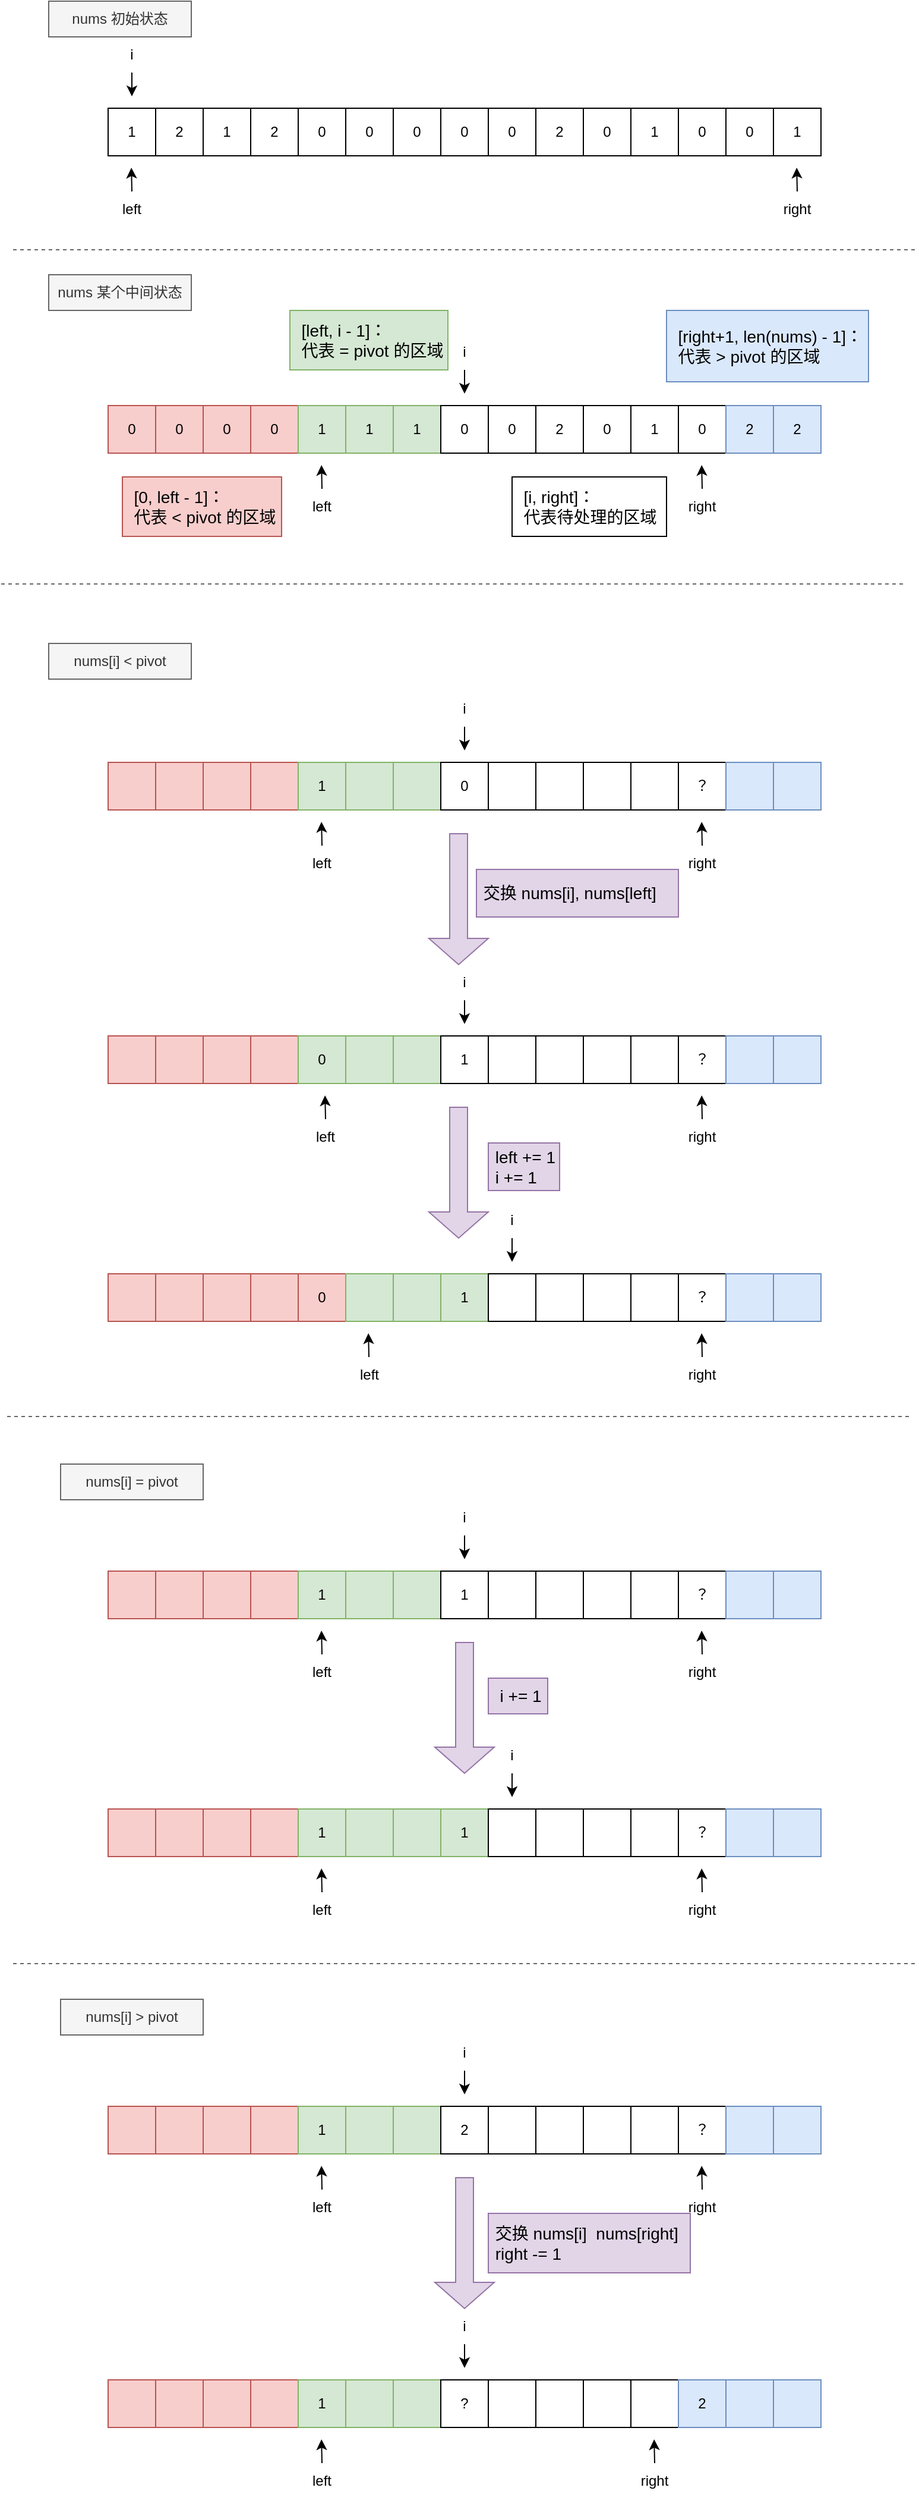 <mxfile>
    <diagram name="Page-1" id="a2JitWmzYImza2I-EWLr">
        <mxGraphModel dx="785" dy="585" grid="0" gridSize="10" guides="1" tooltips="1" connect="1" arrows="1" fold="1" page="1" pageScale="1" pageWidth="850" pageHeight="1100" math="0" shadow="0">
            <root>
                <mxCell id="0"/>
                <mxCell id="1" parent="0"/>
                <mxCell id="CILOEshbaZjlzgpwzWyq-2" value="1" style="whiteSpace=wrap;html=1;aspect=fixed;" parent="1" vertex="1">
                    <mxGeometry x="120" y="120" width="40" height="40" as="geometry"/>
                </mxCell>
                <mxCell id="CILOEshbaZjlzgpwzWyq-3" value="2" style="whiteSpace=wrap;html=1;aspect=fixed;" parent="1" vertex="1">
                    <mxGeometry x="160" y="120" width="40" height="40" as="geometry"/>
                </mxCell>
                <mxCell id="CILOEshbaZjlzgpwzWyq-4" value="1" style="whiteSpace=wrap;html=1;aspect=fixed;" parent="1" vertex="1">
                    <mxGeometry x="200" y="120" width="40" height="40" as="geometry"/>
                </mxCell>
                <mxCell id="CILOEshbaZjlzgpwzWyq-5" value="2" style="whiteSpace=wrap;html=1;aspect=fixed;" parent="1" vertex="1">
                    <mxGeometry x="240" y="120" width="40" height="40" as="geometry"/>
                </mxCell>
                <mxCell id="CILOEshbaZjlzgpwzWyq-6" value="0" style="whiteSpace=wrap;html=1;aspect=fixed;" parent="1" vertex="1">
                    <mxGeometry x="280" y="120" width="40" height="40" as="geometry"/>
                </mxCell>
                <mxCell id="CILOEshbaZjlzgpwzWyq-7" value="0" style="whiteSpace=wrap;html=1;aspect=fixed;" parent="1" vertex="1">
                    <mxGeometry x="320" y="120" width="40" height="40" as="geometry"/>
                </mxCell>
                <mxCell id="CILOEshbaZjlzgpwzWyq-8" value="0" style="whiteSpace=wrap;html=1;aspect=fixed;" parent="1" vertex="1">
                    <mxGeometry x="360" y="120" width="40" height="40" as="geometry"/>
                </mxCell>
                <mxCell id="CILOEshbaZjlzgpwzWyq-9" value="0" style="whiteSpace=wrap;html=1;aspect=fixed;" parent="1" vertex="1">
                    <mxGeometry x="400" y="120" width="40" height="40" as="geometry"/>
                </mxCell>
                <mxCell id="CILOEshbaZjlzgpwzWyq-10" value="0" style="whiteSpace=wrap;html=1;aspect=fixed;" parent="1" vertex="1">
                    <mxGeometry x="440" y="120" width="40" height="40" as="geometry"/>
                </mxCell>
                <mxCell id="CILOEshbaZjlzgpwzWyq-11" value="2" style="whiteSpace=wrap;html=1;aspect=fixed;" parent="1" vertex="1">
                    <mxGeometry x="480" y="120" width="40" height="40" as="geometry"/>
                </mxCell>
                <mxCell id="CILOEshbaZjlzgpwzWyq-12" value="0" style="whiteSpace=wrap;html=1;aspect=fixed;" parent="1" vertex="1">
                    <mxGeometry x="520" y="120" width="40" height="40" as="geometry"/>
                </mxCell>
                <mxCell id="CILOEshbaZjlzgpwzWyq-13" value="1" style="whiteSpace=wrap;html=1;aspect=fixed;" parent="1" vertex="1">
                    <mxGeometry x="560" y="120" width="40" height="40" as="geometry"/>
                </mxCell>
                <mxCell id="CILOEshbaZjlzgpwzWyq-14" value="0" style="whiteSpace=wrap;html=1;aspect=fixed;" parent="1" vertex="1">
                    <mxGeometry x="600" y="120" width="40" height="40" as="geometry"/>
                </mxCell>
                <mxCell id="CILOEshbaZjlzgpwzWyq-15" value="0" style="whiteSpace=wrap;html=1;aspect=fixed;" parent="1" vertex="1">
                    <mxGeometry x="640" y="120" width="40" height="40" as="geometry"/>
                </mxCell>
                <mxCell id="CILOEshbaZjlzgpwzWyq-16" value="1" style="whiteSpace=wrap;html=1;aspect=fixed;" parent="1" vertex="1">
                    <mxGeometry x="680" y="120" width="40" height="40" as="geometry"/>
                </mxCell>
                <mxCell id="CILOEshbaZjlzgpwzWyq-18" value="nums 初始状态" style="text;html=1;align=center;verticalAlign=middle;whiteSpace=wrap;rounded=0;fillColor=#f5f5f5;fontColor=#333333;strokeColor=#666666;" parent="1" vertex="1">
                    <mxGeometry x="70" y="30" width="120" height="30" as="geometry"/>
                </mxCell>
                <mxCell id="CILOEshbaZjlzgpwzWyq-20" style="edgeStyle=orthogonalEdgeStyle;rounded=0;orthogonalLoop=1;jettySize=auto;html=1;exitX=0.5;exitY=1;exitDx=0;exitDy=0;entryX=0.5;entryY=0;entryDx=0;entryDy=0;" parent="1" source="CILOEshbaZjlzgpwzWyq-19" edge="1">
                    <mxGeometry relative="1" as="geometry">
                        <mxPoint x="140" y="110" as="targetPoint"/>
                    </mxGeometry>
                </mxCell>
                <mxCell id="CILOEshbaZjlzgpwzWyq-19" value="i" style="text;html=1;align=center;verticalAlign=middle;whiteSpace=wrap;rounded=0;" parent="1" vertex="1">
                    <mxGeometry x="110" y="60" width="60" height="30" as="geometry"/>
                </mxCell>
                <mxCell id="CILOEshbaZjlzgpwzWyq-22" style="edgeStyle=orthogonalEdgeStyle;rounded=0;orthogonalLoop=1;jettySize=auto;html=1;exitX=0.5;exitY=0;exitDx=0;exitDy=0;" parent="1" source="CILOEshbaZjlzgpwzWyq-21" edge="1">
                    <mxGeometry relative="1" as="geometry">
                        <mxPoint x="139.571" y="170" as="targetPoint"/>
                    </mxGeometry>
                </mxCell>
                <mxCell id="CILOEshbaZjlzgpwzWyq-21" value="left" style="text;html=1;align=center;verticalAlign=middle;whiteSpace=wrap;rounded=0;" parent="1" vertex="1">
                    <mxGeometry x="110" y="190" width="60" height="30" as="geometry"/>
                </mxCell>
                <mxCell id="CILOEshbaZjlzgpwzWyq-24" style="edgeStyle=orthogonalEdgeStyle;rounded=0;orthogonalLoop=1;jettySize=auto;html=1;exitX=0.5;exitY=0;exitDx=0;exitDy=0;" parent="1" source="CILOEshbaZjlzgpwzWyq-25" edge="1">
                    <mxGeometry relative="1" as="geometry">
                        <mxPoint x="699.571" y="170" as="targetPoint"/>
                    </mxGeometry>
                </mxCell>
                <mxCell id="CILOEshbaZjlzgpwzWyq-25" value="right" style="text;html=1;align=center;verticalAlign=middle;whiteSpace=wrap;rounded=0;" parent="1" vertex="1">
                    <mxGeometry x="670" y="190" width="60" height="30" as="geometry"/>
                </mxCell>
                <mxCell id="CILOEshbaZjlzgpwzWyq-26" value="nums 某个中间状态" style="text;html=1;align=center;verticalAlign=middle;whiteSpace=wrap;rounded=0;fillColor=#f5f5f5;fontColor=#333333;strokeColor=#666666;" parent="1" vertex="1">
                    <mxGeometry x="70" y="260" width="120" height="30" as="geometry"/>
                </mxCell>
                <mxCell id="CILOEshbaZjlzgpwzWyq-27" value="0" style="whiteSpace=wrap;html=1;aspect=fixed;fillColor=#f8cecc;strokeColor=#b85450;" parent="1" vertex="1">
                    <mxGeometry x="120" y="370" width="40" height="40" as="geometry"/>
                </mxCell>
                <mxCell id="CILOEshbaZjlzgpwzWyq-28" value="0" style="whiteSpace=wrap;html=1;aspect=fixed;fillColor=#f8cecc;strokeColor=#b85450;" parent="1" vertex="1">
                    <mxGeometry x="160" y="370" width="40" height="40" as="geometry"/>
                </mxCell>
                <mxCell id="CILOEshbaZjlzgpwzWyq-29" value="0" style="whiteSpace=wrap;html=1;aspect=fixed;fillColor=#f8cecc;strokeColor=#b85450;" parent="1" vertex="1">
                    <mxGeometry x="200" y="370" width="40" height="40" as="geometry"/>
                </mxCell>
                <mxCell id="CILOEshbaZjlzgpwzWyq-30" value="0" style="whiteSpace=wrap;html=1;aspect=fixed;fillColor=#f8cecc;strokeColor=#b85450;" parent="1" vertex="1">
                    <mxGeometry x="240" y="370" width="40" height="40" as="geometry"/>
                </mxCell>
                <mxCell id="CILOEshbaZjlzgpwzWyq-31" value="1" style="whiteSpace=wrap;html=1;aspect=fixed;fillColor=#d5e8d4;strokeColor=#82b366;" parent="1" vertex="1">
                    <mxGeometry x="280" y="370" width="40" height="40" as="geometry"/>
                </mxCell>
                <mxCell id="CILOEshbaZjlzgpwzWyq-32" value="1" style="whiteSpace=wrap;html=1;aspect=fixed;fillColor=#d5e8d4;strokeColor=#82b366;" parent="1" vertex="1">
                    <mxGeometry x="320" y="370" width="40" height="40" as="geometry"/>
                </mxCell>
                <mxCell id="CILOEshbaZjlzgpwzWyq-33" value="1" style="whiteSpace=wrap;html=1;aspect=fixed;fillColor=#d5e8d4;strokeColor=#82b366;" parent="1" vertex="1">
                    <mxGeometry x="360" y="370" width="40" height="40" as="geometry"/>
                </mxCell>
                <mxCell id="CILOEshbaZjlzgpwzWyq-34" value="0" style="whiteSpace=wrap;html=1;aspect=fixed;" parent="1" vertex="1">
                    <mxGeometry x="400" y="370" width="40" height="40" as="geometry"/>
                </mxCell>
                <mxCell id="CILOEshbaZjlzgpwzWyq-35" value="0" style="whiteSpace=wrap;html=1;aspect=fixed;" parent="1" vertex="1">
                    <mxGeometry x="440" y="370" width="40" height="40" as="geometry"/>
                </mxCell>
                <mxCell id="CILOEshbaZjlzgpwzWyq-36" value="2" style="whiteSpace=wrap;html=1;aspect=fixed;" parent="1" vertex="1">
                    <mxGeometry x="480" y="370" width="40" height="40" as="geometry"/>
                </mxCell>
                <mxCell id="CILOEshbaZjlzgpwzWyq-37" value="0" style="whiteSpace=wrap;html=1;aspect=fixed;" parent="1" vertex="1">
                    <mxGeometry x="520" y="370" width="40" height="40" as="geometry"/>
                </mxCell>
                <mxCell id="CILOEshbaZjlzgpwzWyq-38" value="1" style="whiteSpace=wrap;html=1;aspect=fixed;" parent="1" vertex="1">
                    <mxGeometry x="560" y="370" width="40" height="40" as="geometry"/>
                </mxCell>
                <mxCell id="CILOEshbaZjlzgpwzWyq-39" value="0" style="whiteSpace=wrap;html=1;aspect=fixed;" parent="1" vertex="1">
                    <mxGeometry x="600" y="370" width="40" height="40" as="geometry"/>
                </mxCell>
                <mxCell id="CILOEshbaZjlzgpwzWyq-40" value="2" style="whiteSpace=wrap;html=1;aspect=fixed;fillColor=#dae8fc;strokeColor=#6c8ebf;" parent="1" vertex="1">
                    <mxGeometry x="640" y="370" width="40" height="40" as="geometry"/>
                </mxCell>
                <mxCell id="CILOEshbaZjlzgpwzWyq-41" value="2" style="whiteSpace=wrap;html=1;aspect=fixed;fillColor=#dae8fc;strokeColor=#6c8ebf;" parent="1" vertex="1">
                    <mxGeometry x="680" y="370" width="40" height="40" as="geometry"/>
                </mxCell>
                <mxCell id="CILOEshbaZjlzgpwzWyq-48" style="edgeStyle=orthogonalEdgeStyle;rounded=0;orthogonalLoop=1;jettySize=auto;html=1;exitX=0.5;exitY=1;exitDx=0;exitDy=0;entryX=0.5;entryY=0;entryDx=0;entryDy=0;" parent="1" source="CILOEshbaZjlzgpwzWyq-49" edge="1">
                    <mxGeometry relative="1" as="geometry">
                        <mxPoint x="420" y="360" as="targetPoint"/>
                    </mxGeometry>
                </mxCell>
                <mxCell id="CILOEshbaZjlzgpwzWyq-49" value="i" style="text;html=1;align=center;verticalAlign=middle;whiteSpace=wrap;rounded=0;" parent="1" vertex="1">
                    <mxGeometry x="390" y="310" width="60" height="30" as="geometry"/>
                </mxCell>
                <mxCell id="CILOEshbaZjlzgpwzWyq-50" style="edgeStyle=orthogonalEdgeStyle;rounded=0;orthogonalLoop=1;jettySize=auto;html=1;exitX=0.5;exitY=0;exitDx=0;exitDy=0;" parent="1" source="CILOEshbaZjlzgpwzWyq-51" edge="1">
                    <mxGeometry relative="1" as="geometry">
                        <mxPoint x="299.571" y="420" as="targetPoint"/>
                    </mxGeometry>
                </mxCell>
                <mxCell id="CILOEshbaZjlzgpwzWyq-51" value="left" style="text;html=1;align=center;verticalAlign=middle;whiteSpace=wrap;rounded=0;" parent="1" vertex="1">
                    <mxGeometry x="270" y="440" width="60" height="30" as="geometry"/>
                </mxCell>
                <mxCell id="CILOEshbaZjlzgpwzWyq-52" style="edgeStyle=orthogonalEdgeStyle;rounded=0;orthogonalLoop=1;jettySize=auto;html=1;exitX=0.5;exitY=0;exitDx=0;exitDy=0;" parent="1" source="CILOEshbaZjlzgpwzWyq-53" edge="1">
                    <mxGeometry relative="1" as="geometry">
                        <mxPoint x="619.571" y="420" as="targetPoint"/>
                    </mxGeometry>
                </mxCell>
                <mxCell id="CILOEshbaZjlzgpwzWyq-53" value="right" style="text;html=1;align=center;verticalAlign=middle;whiteSpace=wrap;rounded=0;" parent="1" vertex="1">
                    <mxGeometry x="590" y="440" width="60" height="30" as="geometry"/>
                </mxCell>
                <mxCell id="5" value="&amp;nbsp; [0, left - 1]：&lt;br&gt;&amp;nbsp; 代表 &amp;lt; pivot 的区域" style="rounded=0;whiteSpace=wrap;html=1;fillColor=#f8cecc;strokeColor=#b85450;fontSize=14;align=left;" parent="1" vertex="1">
                    <mxGeometry x="132" y="430" width="134" height="50" as="geometry"/>
                </mxCell>
                <mxCell id="6" value="&amp;nbsp; [right+1, len(nums) - 1]：&lt;br style=&quot;font-size: 14px;&quot;&gt;&amp;nbsp; 代表 &amp;gt; pivot 的区域" style="rounded=0;whiteSpace=wrap;html=1;fillColor=#dae8fc;strokeColor=#6c8ebf;align=left;fontSize=14;verticalAlign=middle;spacing=2;spacingBottom=0;spacingTop=0;" parent="1" vertex="1">
                    <mxGeometry x="590" y="290" width="170" height="60" as="geometry"/>
                </mxCell>
                <mxCell id="10" value="&amp;nbsp; [left, i - 1]：&lt;br&gt;&amp;nbsp; 代表 = pivot 的区域" style="rounded=0;whiteSpace=wrap;html=1;fillColor=#d5e8d4;strokeColor=#82b366;fontSize=14;align=left;" parent="1" vertex="1">
                    <mxGeometry x="273" y="290" width="133" height="50" as="geometry"/>
                </mxCell>
                <mxCell id="11" value="&amp;nbsp; [i, right]：&lt;br&gt;&amp;nbsp; 代表待处理的区域" style="rounded=0;whiteSpace=wrap;html=1;fontSize=14;align=left;" parent="1" vertex="1">
                    <mxGeometry x="460" y="430" width="130" height="50" as="geometry"/>
                </mxCell>
                <mxCell id="12" value="" style="endArrow=none;dashed=1;html=1;fontSize=14;fillColor=#f5f5f5;strokeColor=#666666;" parent="1" edge="1">
                    <mxGeometry width="50" height="50" relative="1" as="geometry">
                        <mxPoint x="40" y="239" as="sourcePoint"/>
                        <mxPoint x="800" y="239" as="targetPoint"/>
                    </mxGeometry>
                </mxCell>
                <mxCell id="32" value="" style="endArrow=none;dashed=1;html=1;fontSize=14;fillColor=#f5f5f5;strokeColor=#666666;" edge="1" parent="1">
                    <mxGeometry width="50" height="50" relative="1" as="geometry">
                        <mxPoint x="30" y="520" as="sourcePoint"/>
                        <mxPoint x="790" y="520" as="targetPoint"/>
                    </mxGeometry>
                </mxCell>
                <mxCell id="33" value="nums[i] &amp;lt; pivot" style="text;html=1;align=center;verticalAlign=middle;whiteSpace=wrap;rounded=0;fillColor=#f5f5f5;fontColor=#333333;strokeColor=#666666;" vertex="1" parent="1">
                    <mxGeometry x="70" y="570" width="120" height="30" as="geometry"/>
                </mxCell>
                <mxCell id="35" value="" style="whiteSpace=wrap;html=1;aspect=fixed;fillColor=#f8cecc;strokeColor=#b85450;" vertex="1" parent="1">
                    <mxGeometry x="120" y="670" width="40" height="40" as="geometry"/>
                </mxCell>
                <mxCell id="36" value="" style="whiteSpace=wrap;html=1;aspect=fixed;fillColor=#f8cecc;strokeColor=#b85450;" vertex="1" parent="1">
                    <mxGeometry x="160" y="670" width="40" height="40" as="geometry"/>
                </mxCell>
                <mxCell id="37" value="" style="whiteSpace=wrap;html=1;aspect=fixed;fillColor=#f8cecc;strokeColor=#b85450;" vertex="1" parent="1">
                    <mxGeometry x="200" y="670" width="40" height="40" as="geometry"/>
                </mxCell>
                <mxCell id="38" value="" style="whiteSpace=wrap;html=1;aspect=fixed;fillColor=#f8cecc;strokeColor=#b85450;" vertex="1" parent="1">
                    <mxGeometry x="240" y="670" width="40" height="40" as="geometry"/>
                </mxCell>
                <mxCell id="39" value="1" style="whiteSpace=wrap;html=1;aspect=fixed;fillColor=#d5e8d4;strokeColor=#82b366;" vertex="1" parent="1">
                    <mxGeometry x="280" y="670" width="40" height="40" as="geometry"/>
                </mxCell>
                <mxCell id="40" value="" style="whiteSpace=wrap;html=1;aspect=fixed;fillColor=#d5e8d4;strokeColor=#82b366;" vertex="1" parent="1">
                    <mxGeometry x="320" y="670" width="40" height="40" as="geometry"/>
                </mxCell>
                <mxCell id="41" value="" style="whiteSpace=wrap;html=1;aspect=fixed;fillColor=#d5e8d4;strokeColor=#82b366;" vertex="1" parent="1">
                    <mxGeometry x="360" y="670" width="40" height="40" as="geometry"/>
                </mxCell>
                <mxCell id="42" value="0" style="whiteSpace=wrap;html=1;aspect=fixed;" vertex="1" parent="1">
                    <mxGeometry x="400" y="670" width="40" height="40" as="geometry"/>
                </mxCell>
                <mxCell id="43" value="" style="whiteSpace=wrap;html=1;aspect=fixed;" vertex="1" parent="1">
                    <mxGeometry x="440" y="670" width="40" height="40" as="geometry"/>
                </mxCell>
                <mxCell id="44" value="" style="whiteSpace=wrap;html=1;aspect=fixed;" vertex="1" parent="1">
                    <mxGeometry x="480" y="670" width="40" height="40" as="geometry"/>
                </mxCell>
                <mxCell id="45" value="" style="whiteSpace=wrap;html=1;aspect=fixed;" vertex="1" parent="1">
                    <mxGeometry x="520" y="670" width="40" height="40" as="geometry"/>
                </mxCell>
                <mxCell id="46" value="" style="whiteSpace=wrap;html=1;aspect=fixed;" vertex="1" parent="1">
                    <mxGeometry x="560" y="670" width="40" height="40" as="geometry"/>
                </mxCell>
                <mxCell id="47" value="？" style="whiteSpace=wrap;html=1;aspect=fixed;" vertex="1" parent="1">
                    <mxGeometry x="600" y="670" width="40" height="40" as="geometry"/>
                </mxCell>
                <mxCell id="48" value="" style="whiteSpace=wrap;html=1;aspect=fixed;fillColor=#dae8fc;strokeColor=#6c8ebf;" vertex="1" parent="1">
                    <mxGeometry x="640" y="670" width="40" height="40" as="geometry"/>
                </mxCell>
                <mxCell id="49" value="" style="whiteSpace=wrap;html=1;aspect=fixed;fillColor=#dae8fc;strokeColor=#6c8ebf;" vertex="1" parent="1">
                    <mxGeometry x="680" y="670" width="40" height="40" as="geometry"/>
                </mxCell>
                <mxCell id="50" style="edgeStyle=orthogonalEdgeStyle;rounded=0;orthogonalLoop=1;jettySize=auto;html=1;exitX=0.5;exitY=1;exitDx=0;exitDy=0;entryX=0.5;entryY=0;entryDx=0;entryDy=0;" edge="1" source="51" parent="1">
                    <mxGeometry relative="1" as="geometry">
                        <mxPoint x="420" y="660" as="targetPoint"/>
                    </mxGeometry>
                </mxCell>
                <mxCell id="51" value="i" style="text;html=1;align=center;verticalAlign=middle;whiteSpace=wrap;rounded=0;" vertex="1" parent="1">
                    <mxGeometry x="390" y="610" width="60" height="30" as="geometry"/>
                </mxCell>
                <mxCell id="52" style="edgeStyle=orthogonalEdgeStyle;rounded=0;orthogonalLoop=1;jettySize=auto;html=1;exitX=0.5;exitY=0;exitDx=0;exitDy=0;" edge="1" source="53" parent="1">
                    <mxGeometry relative="1" as="geometry">
                        <mxPoint x="299.571" y="720" as="targetPoint"/>
                    </mxGeometry>
                </mxCell>
                <mxCell id="53" value="left" style="text;html=1;align=center;verticalAlign=middle;whiteSpace=wrap;rounded=0;" vertex="1" parent="1">
                    <mxGeometry x="270" y="740" width="60" height="30" as="geometry"/>
                </mxCell>
                <mxCell id="54" style="edgeStyle=orthogonalEdgeStyle;rounded=0;orthogonalLoop=1;jettySize=auto;html=1;exitX=0.5;exitY=0;exitDx=0;exitDy=0;" edge="1" source="55" parent="1">
                    <mxGeometry relative="1" as="geometry">
                        <mxPoint x="619.571" y="720" as="targetPoint"/>
                    </mxGeometry>
                </mxCell>
                <mxCell id="55" value="right" style="text;html=1;align=center;verticalAlign=middle;whiteSpace=wrap;rounded=0;" vertex="1" parent="1">
                    <mxGeometry x="590" y="740" width="60" height="30" as="geometry"/>
                </mxCell>
                <mxCell id="76" value="" style="whiteSpace=wrap;html=1;aspect=fixed;fillColor=#f8cecc;strokeColor=#b85450;" vertex="1" parent="1">
                    <mxGeometry x="120" y="900" width="40" height="40" as="geometry"/>
                </mxCell>
                <mxCell id="77" value="" style="whiteSpace=wrap;html=1;aspect=fixed;fillColor=#f8cecc;strokeColor=#b85450;" vertex="1" parent="1">
                    <mxGeometry x="160" y="900" width="40" height="40" as="geometry"/>
                </mxCell>
                <mxCell id="78" value="" style="whiteSpace=wrap;html=1;aspect=fixed;fillColor=#f8cecc;strokeColor=#b85450;" vertex="1" parent="1">
                    <mxGeometry x="200" y="900" width="40" height="40" as="geometry"/>
                </mxCell>
                <mxCell id="79" value="" style="whiteSpace=wrap;html=1;aspect=fixed;fillColor=#f8cecc;strokeColor=#b85450;" vertex="1" parent="1">
                    <mxGeometry x="240" y="900" width="40" height="40" as="geometry"/>
                </mxCell>
                <mxCell id="80" value="0" style="whiteSpace=wrap;html=1;aspect=fixed;fillColor=#d5e8d4;strokeColor=#82b366;" vertex="1" parent="1">
                    <mxGeometry x="280" y="900" width="40" height="40" as="geometry"/>
                </mxCell>
                <mxCell id="81" value="" style="whiteSpace=wrap;html=1;aspect=fixed;fillColor=#d5e8d4;strokeColor=#82b366;" vertex="1" parent="1">
                    <mxGeometry x="320" y="900" width="40" height="40" as="geometry"/>
                </mxCell>
                <mxCell id="82" value="" style="whiteSpace=wrap;html=1;aspect=fixed;fillColor=#d5e8d4;strokeColor=#82b366;" vertex="1" parent="1">
                    <mxGeometry x="360" y="900" width="40" height="40" as="geometry"/>
                </mxCell>
                <mxCell id="83" value="1" style="whiteSpace=wrap;html=1;aspect=fixed;" vertex="1" parent="1">
                    <mxGeometry x="400" y="900" width="40" height="40" as="geometry"/>
                </mxCell>
                <mxCell id="84" value="" style="whiteSpace=wrap;html=1;aspect=fixed;" vertex="1" parent="1">
                    <mxGeometry x="440" y="900" width="40" height="40" as="geometry"/>
                </mxCell>
                <mxCell id="85" value="" style="whiteSpace=wrap;html=1;aspect=fixed;" vertex="1" parent="1">
                    <mxGeometry x="480" y="900" width="40" height="40" as="geometry"/>
                </mxCell>
                <mxCell id="86" value="" style="whiteSpace=wrap;html=1;aspect=fixed;" vertex="1" parent="1">
                    <mxGeometry x="520" y="900" width="40" height="40" as="geometry"/>
                </mxCell>
                <mxCell id="87" value="" style="whiteSpace=wrap;html=1;aspect=fixed;" vertex="1" parent="1">
                    <mxGeometry x="560" y="900" width="40" height="40" as="geometry"/>
                </mxCell>
                <mxCell id="88" value="？" style="whiteSpace=wrap;html=1;aspect=fixed;" vertex="1" parent="1">
                    <mxGeometry x="600" y="900" width="40" height="40" as="geometry"/>
                </mxCell>
                <mxCell id="89" value="" style="whiteSpace=wrap;html=1;aspect=fixed;fillColor=#dae8fc;strokeColor=#6c8ebf;" vertex="1" parent="1">
                    <mxGeometry x="640" y="900" width="40" height="40" as="geometry"/>
                </mxCell>
                <mxCell id="90" value="" style="whiteSpace=wrap;html=1;aspect=fixed;fillColor=#dae8fc;strokeColor=#6c8ebf;" vertex="1" parent="1">
                    <mxGeometry x="680" y="900" width="40" height="40" as="geometry"/>
                </mxCell>
                <mxCell id="91" style="edgeStyle=orthogonalEdgeStyle;rounded=0;orthogonalLoop=1;jettySize=auto;html=1;exitX=0.5;exitY=1;exitDx=0;exitDy=0;entryX=0.5;entryY=0;entryDx=0;entryDy=0;" edge="1" source="92" parent="1">
                    <mxGeometry relative="1" as="geometry">
                        <mxPoint x="420" y="890" as="targetPoint"/>
                    </mxGeometry>
                </mxCell>
                <mxCell id="92" value="i" style="text;html=1;align=center;verticalAlign=middle;whiteSpace=wrap;rounded=0;" vertex="1" parent="1">
                    <mxGeometry x="390" y="840" width="60" height="30" as="geometry"/>
                </mxCell>
                <mxCell id="94" style="edgeStyle=orthogonalEdgeStyle;rounded=0;orthogonalLoop=1;jettySize=auto;html=1;exitX=0.5;exitY=0;exitDx=0;exitDy=0;" edge="1" parent="1">
                    <mxGeometry relative="1" as="geometry">
                        <mxPoint x="619.571" y="950" as="targetPoint"/>
                        <mxPoint x="620" y="970" as="sourcePoint"/>
                    </mxGeometry>
                </mxCell>
                <mxCell id="96" value="right" style="text;html=1;align=center;verticalAlign=middle;whiteSpace=wrap;rounded=0;" vertex="1" parent="1">
                    <mxGeometry x="590" y="970" width="60" height="30" as="geometry"/>
                </mxCell>
                <mxCell id="97" style="edgeStyle=orthogonalEdgeStyle;rounded=0;orthogonalLoop=1;jettySize=auto;html=1;exitX=0.5;exitY=0;exitDx=0;exitDy=0;" edge="1" source="98" parent="1">
                    <mxGeometry relative="1" as="geometry">
                        <mxPoint x="302.571" y="950" as="targetPoint"/>
                    </mxGeometry>
                </mxCell>
                <mxCell id="98" value="left" style="text;html=1;align=center;verticalAlign=middle;whiteSpace=wrap;rounded=0;" vertex="1" parent="1">
                    <mxGeometry x="273" y="970" width="60" height="30" as="geometry"/>
                </mxCell>
                <mxCell id="99" value="" style="shape=singleArrow;direction=south;whiteSpace=wrap;html=1;fillColor=#e1d5e7;strokeColor=#9673a6;" vertex="1" parent="1">
                    <mxGeometry x="390" y="730" width="50" height="110" as="geometry"/>
                </mxCell>
                <mxCell id="100" value="&amp;nbsp;交换 nums[i], nums[left]" style="rounded=0;whiteSpace=wrap;html=1;fillColor=#e1d5e7;strokeColor=#9673a6;align=left;fontSize=14;verticalAlign=middle;spacing=2;spacingBottom=0;spacingTop=0;" vertex="1" parent="1">
                    <mxGeometry x="430" y="760" width="170" height="40" as="geometry"/>
                </mxCell>
                <mxCell id="101" value="" style="shape=singleArrow;direction=south;whiteSpace=wrap;html=1;fillColor=#e1d5e7;strokeColor=#9673a6;" vertex="1" parent="1">
                    <mxGeometry x="390" y="960" width="50" height="110" as="geometry"/>
                </mxCell>
                <mxCell id="102" value="&amp;nbsp;left += 1&lt;br&gt;&amp;nbsp;i += 1" style="rounded=0;whiteSpace=wrap;html=1;fillColor=#e1d5e7;strokeColor=#9673a6;align=left;fontSize=14;verticalAlign=middle;spacing=2;spacingBottom=0;spacingTop=0;" vertex="1" parent="1">
                    <mxGeometry x="440" y="990" width="60" height="40" as="geometry"/>
                </mxCell>
                <mxCell id="103" value="" style="whiteSpace=wrap;html=1;aspect=fixed;fillColor=#f8cecc;strokeColor=#b85450;" vertex="1" parent="1">
                    <mxGeometry x="120" y="1100" width="40" height="40" as="geometry"/>
                </mxCell>
                <mxCell id="104" value="" style="whiteSpace=wrap;html=1;aspect=fixed;fillColor=#f8cecc;strokeColor=#b85450;" vertex="1" parent="1">
                    <mxGeometry x="160" y="1100" width="40" height="40" as="geometry"/>
                </mxCell>
                <mxCell id="105" value="" style="whiteSpace=wrap;html=1;aspect=fixed;fillColor=#f8cecc;strokeColor=#b85450;" vertex="1" parent="1">
                    <mxGeometry x="200" y="1100" width="40" height="40" as="geometry"/>
                </mxCell>
                <mxCell id="106" value="" style="whiteSpace=wrap;html=1;aspect=fixed;fillColor=#f8cecc;strokeColor=#b85450;" vertex="1" parent="1">
                    <mxGeometry x="240" y="1100" width="40" height="40" as="geometry"/>
                </mxCell>
                <mxCell id="107" value="0" style="whiteSpace=wrap;html=1;aspect=fixed;fillColor=#f8cecc;strokeColor=#b85450;" vertex="1" parent="1">
                    <mxGeometry x="280" y="1100" width="40" height="40" as="geometry"/>
                </mxCell>
                <mxCell id="108" value="" style="whiteSpace=wrap;html=1;aspect=fixed;fillColor=#d5e8d4;strokeColor=#82b366;" vertex="1" parent="1">
                    <mxGeometry x="320" y="1100" width="40" height="40" as="geometry"/>
                </mxCell>
                <mxCell id="109" value="" style="whiteSpace=wrap;html=1;aspect=fixed;fillColor=#d5e8d4;strokeColor=#82b366;" vertex="1" parent="1">
                    <mxGeometry x="360" y="1100" width="40" height="40" as="geometry"/>
                </mxCell>
                <mxCell id="110" value="1" style="whiteSpace=wrap;html=1;aspect=fixed;fillColor=#d5e8d4;strokeColor=#82b366;" vertex="1" parent="1">
                    <mxGeometry x="400" y="1100" width="40" height="40" as="geometry"/>
                </mxCell>
                <mxCell id="111" value="" style="whiteSpace=wrap;html=1;aspect=fixed;" vertex="1" parent="1">
                    <mxGeometry x="440" y="1100" width="40" height="40" as="geometry"/>
                </mxCell>
                <mxCell id="112" value="" style="whiteSpace=wrap;html=1;aspect=fixed;" vertex="1" parent="1">
                    <mxGeometry x="480" y="1100" width="40" height="40" as="geometry"/>
                </mxCell>
                <mxCell id="113" value="" style="whiteSpace=wrap;html=1;aspect=fixed;" vertex="1" parent="1">
                    <mxGeometry x="520" y="1100" width="40" height="40" as="geometry"/>
                </mxCell>
                <mxCell id="114" value="" style="whiteSpace=wrap;html=1;aspect=fixed;" vertex="1" parent="1">
                    <mxGeometry x="560" y="1100" width="40" height="40" as="geometry"/>
                </mxCell>
                <mxCell id="115" value="？" style="whiteSpace=wrap;html=1;aspect=fixed;" vertex="1" parent="1">
                    <mxGeometry x="600" y="1100" width="40" height="40" as="geometry"/>
                </mxCell>
                <mxCell id="116" value="" style="whiteSpace=wrap;html=1;aspect=fixed;fillColor=#dae8fc;strokeColor=#6c8ebf;" vertex="1" parent="1">
                    <mxGeometry x="640" y="1100" width="40" height="40" as="geometry"/>
                </mxCell>
                <mxCell id="117" value="" style="whiteSpace=wrap;html=1;aspect=fixed;fillColor=#dae8fc;strokeColor=#6c8ebf;" vertex="1" parent="1">
                    <mxGeometry x="680" y="1100" width="40" height="40" as="geometry"/>
                </mxCell>
                <mxCell id="118" style="edgeStyle=orthogonalEdgeStyle;rounded=0;orthogonalLoop=1;jettySize=auto;html=1;exitX=0.5;exitY=1;exitDx=0;exitDy=0;entryX=0.5;entryY=0;entryDx=0;entryDy=0;" edge="1" source="119" parent="1">
                    <mxGeometry relative="1" as="geometry">
                        <mxPoint x="460.0" y="1090" as="targetPoint"/>
                    </mxGeometry>
                </mxCell>
                <mxCell id="119" value="i" style="text;html=1;align=center;verticalAlign=middle;whiteSpace=wrap;rounded=0;" vertex="1" parent="1">
                    <mxGeometry x="430" y="1040" width="60" height="30" as="geometry"/>
                </mxCell>
                <mxCell id="120" style="edgeStyle=orthogonalEdgeStyle;rounded=0;orthogonalLoop=1;jettySize=auto;html=1;exitX=0.5;exitY=0;exitDx=0;exitDy=0;" edge="1" parent="1">
                    <mxGeometry relative="1" as="geometry">
                        <mxPoint x="619.571" y="1150" as="targetPoint"/>
                        <mxPoint x="620.0" y="1170" as="sourcePoint"/>
                    </mxGeometry>
                </mxCell>
                <mxCell id="121" value="right" style="text;html=1;align=center;verticalAlign=middle;whiteSpace=wrap;rounded=0;" vertex="1" parent="1">
                    <mxGeometry x="590" y="1170" width="60" height="30" as="geometry"/>
                </mxCell>
                <mxCell id="122" style="edgeStyle=orthogonalEdgeStyle;rounded=0;orthogonalLoop=1;jettySize=auto;html=1;exitX=0.5;exitY=0;exitDx=0;exitDy=0;" edge="1" source="123" parent="1">
                    <mxGeometry relative="1" as="geometry">
                        <mxPoint x="339.071" y="1150" as="targetPoint"/>
                    </mxGeometry>
                </mxCell>
                <mxCell id="123" value="left" style="text;html=1;align=center;verticalAlign=middle;whiteSpace=wrap;rounded=0;" vertex="1" parent="1">
                    <mxGeometry x="309.5" y="1170" width="60" height="30" as="geometry"/>
                </mxCell>
                <mxCell id="124" value="" style="endArrow=none;dashed=1;html=1;fontSize=14;fillColor=#f5f5f5;strokeColor=#666666;" edge="1" parent="1">
                    <mxGeometry width="50" height="50" relative="1" as="geometry">
                        <mxPoint x="35" y="1220" as="sourcePoint"/>
                        <mxPoint x="795" y="1220" as="targetPoint"/>
                    </mxGeometry>
                </mxCell>
                <mxCell id="125" value="nums[i] = pivot" style="text;html=1;align=center;verticalAlign=middle;whiteSpace=wrap;rounded=0;fillColor=#f5f5f5;fontColor=#333333;strokeColor=#666666;" vertex="1" parent="1">
                    <mxGeometry x="80" y="1260" width="120" height="30" as="geometry"/>
                </mxCell>
                <mxCell id="126" value="" style="whiteSpace=wrap;html=1;aspect=fixed;fillColor=#f8cecc;strokeColor=#b85450;" vertex="1" parent="1">
                    <mxGeometry x="120" y="1350" width="40" height="40" as="geometry"/>
                </mxCell>
                <mxCell id="127" value="" style="whiteSpace=wrap;html=1;aspect=fixed;fillColor=#f8cecc;strokeColor=#b85450;" vertex="1" parent="1">
                    <mxGeometry x="160" y="1350" width="40" height="40" as="geometry"/>
                </mxCell>
                <mxCell id="128" value="" style="whiteSpace=wrap;html=1;aspect=fixed;fillColor=#f8cecc;strokeColor=#b85450;" vertex="1" parent="1">
                    <mxGeometry x="200" y="1350" width="40" height="40" as="geometry"/>
                </mxCell>
                <mxCell id="129" value="" style="whiteSpace=wrap;html=1;aspect=fixed;fillColor=#f8cecc;strokeColor=#b85450;" vertex="1" parent="1">
                    <mxGeometry x="240" y="1350" width="40" height="40" as="geometry"/>
                </mxCell>
                <mxCell id="130" value="1" style="whiteSpace=wrap;html=1;aspect=fixed;fillColor=#d5e8d4;strokeColor=#82b366;" vertex="1" parent="1">
                    <mxGeometry x="280" y="1350" width="40" height="40" as="geometry"/>
                </mxCell>
                <mxCell id="131" value="" style="whiteSpace=wrap;html=1;aspect=fixed;fillColor=#d5e8d4;strokeColor=#82b366;" vertex="1" parent="1">
                    <mxGeometry x="320" y="1350" width="40" height="40" as="geometry"/>
                </mxCell>
                <mxCell id="132" value="" style="whiteSpace=wrap;html=1;aspect=fixed;fillColor=#d5e8d4;strokeColor=#82b366;" vertex="1" parent="1">
                    <mxGeometry x="360" y="1350" width="40" height="40" as="geometry"/>
                </mxCell>
                <mxCell id="133" value="1" style="whiteSpace=wrap;html=1;aspect=fixed;" vertex="1" parent="1">
                    <mxGeometry x="400" y="1350" width="40" height="40" as="geometry"/>
                </mxCell>
                <mxCell id="134" value="" style="whiteSpace=wrap;html=1;aspect=fixed;" vertex="1" parent="1">
                    <mxGeometry x="440" y="1350" width="40" height="40" as="geometry"/>
                </mxCell>
                <mxCell id="135" value="" style="whiteSpace=wrap;html=1;aspect=fixed;" vertex="1" parent="1">
                    <mxGeometry x="480" y="1350" width="40" height="40" as="geometry"/>
                </mxCell>
                <mxCell id="136" value="" style="whiteSpace=wrap;html=1;aspect=fixed;" vertex="1" parent="1">
                    <mxGeometry x="520" y="1350" width="40" height="40" as="geometry"/>
                </mxCell>
                <mxCell id="137" value="" style="whiteSpace=wrap;html=1;aspect=fixed;" vertex="1" parent="1">
                    <mxGeometry x="560" y="1350" width="40" height="40" as="geometry"/>
                </mxCell>
                <mxCell id="138" value="？" style="whiteSpace=wrap;html=1;aspect=fixed;" vertex="1" parent="1">
                    <mxGeometry x="600" y="1350" width="40" height="40" as="geometry"/>
                </mxCell>
                <mxCell id="139" value="" style="whiteSpace=wrap;html=1;aspect=fixed;fillColor=#dae8fc;strokeColor=#6c8ebf;" vertex="1" parent="1">
                    <mxGeometry x="640" y="1350" width="40" height="40" as="geometry"/>
                </mxCell>
                <mxCell id="140" value="" style="whiteSpace=wrap;html=1;aspect=fixed;fillColor=#dae8fc;strokeColor=#6c8ebf;" vertex="1" parent="1">
                    <mxGeometry x="680" y="1350" width="40" height="40" as="geometry"/>
                </mxCell>
                <mxCell id="141" style="edgeStyle=orthogonalEdgeStyle;rounded=0;orthogonalLoop=1;jettySize=auto;html=1;exitX=0.5;exitY=1;exitDx=0;exitDy=0;entryX=0.5;entryY=0;entryDx=0;entryDy=0;" edge="1" source="142" parent="1">
                    <mxGeometry relative="1" as="geometry">
                        <mxPoint x="420" y="1340.0" as="targetPoint"/>
                    </mxGeometry>
                </mxCell>
                <mxCell id="142" value="i" style="text;html=1;align=center;verticalAlign=middle;whiteSpace=wrap;rounded=0;" vertex="1" parent="1">
                    <mxGeometry x="390" y="1290" width="60" height="30" as="geometry"/>
                </mxCell>
                <mxCell id="143" style="edgeStyle=orthogonalEdgeStyle;rounded=0;orthogonalLoop=1;jettySize=auto;html=1;exitX=0.5;exitY=0;exitDx=0;exitDy=0;" edge="1" source="144" parent="1">
                    <mxGeometry relative="1" as="geometry">
                        <mxPoint x="299.571" y="1400.0" as="targetPoint"/>
                    </mxGeometry>
                </mxCell>
                <mxCell id="144" value="left" style="text;html=1;align=center;verticalAlign=middle;whiteSpace=wrap;rounded=0;" vertex="1" parent="1">
                    <mxGeometry x="270" y="1420" width="60" height="30" as="geometry"/>
                </mxCell>
                <mxCell id="145" style="edgeStyle=orthogonalEdgeStyle;rounded=0;orthogonalLoop=1;jettySize=auto;html=1;exitX=0.5;exitY=0;exitDx=0;exitDy=0;" edge="1" source="146" parent="1">
                    <mxGeometry relative="1" as="geometry">
                        <mxPoint x="619.571" y="1400.0" as="targetPoint"/>
                    </mxGeometry>
                </mxCell>
                <mxCell id="146" value="right" style="text;html=1;align=center;verticalAlign=middle;whiteSpace=wrap;rounded=0;" vertex="1" parent="1">
                    <mxGeometry x="590" y="1420" width="60" height="30" as="geometry"/>
                </mxCell>
                <mxCell id="147" value="" style="shape=singleArrow;direction=south;whiteSpace=wrap;html=1;fillColor=#e1d5e7;strokeColor=#9673a6;" vertex="1" parent="1">
                    <mxGeometry x="395" y="1410" width="50" height="110" as="geometry"/>
                </mxCell>
                <mxCell id="148" value="&amp;nbsp; i += 1" style="rounded=0;whiteSpace=wrap;html=1;fillColor=#e1d5e7;strokeColor=#9673a6;align=left;fontSize=14;verticalAlign=middle;spacing=2;spacingBottom=0;spacingTop=0;" vertex="1" parent="1">
                    <mxGeometry x="440" y="1440" width="50" height="30" as="geometry"/>
                </mxCell>
                <mxCell id="149" value="" style="whiteSpace=wrap;html=1;aspect=fixed;fillColor=#f8cecc;strokeColor=#b85450;" vertex="1" parent="1">
                    <mxGeometry x="120" y="1550" width="40" height="40" as="geometry"/>
                </mxCell>
                <mxCell id="150" value="" style="whiteSpace=wrap;html=1;aspect=fixed;fillColor=#f8cecc;strokeColor=#b85450;" vertex="1" parent="1">
                    <mxGeometry x="160" y="1550" width="40" height="40" as="geometry"/>
                </mxCell>
                <mxCell id="151" value="" style="whiteSpace=wrap;html=1;aspect=fixed;fillColor=#f8cecc;strokeColor=#b85450;" vertex="1" parent="1">
                    <mxGeometry x="200" y="1550" width="40" height="40" as="geometry"/>
                </mxCell>
                <mxCell id="152" value="" style="whiteSpace=wrap;html=1;aspect=fixed;fillColor=#f8cecc;strokeColor=#b85450;" vertex="1" parent="1">
                    <mxGeometry x="240" y="1550" width="40" height="40" as="geometry"/>
                </mxCell>
                <mxCell id="153" value="1" style="whiteSpace=wrap;html=1;aspect=fixed;fillColor=#d5e8d4;strokeColor=#82b366;" vertex="1" parent="1">
                    <mxGeometry x="280" y="1550" width="40" height="40" as="geometry"/>
                </mxCell>
                <mxCell id="154" value="" style="whiteSpace=wrap;html=1;aspect=fixed;fillColor=#d5e8d4;strokeColor=#82b366;" vertex="1" parent="1">
                    <mxGeometry x="320" y="1550" width="40" height="40" as="geometry"/>
                </mxCell>
                <mxCell id="155" value="" style="whiteSpace=wrap;html=1;aspect=fixed;fillColor=#d5e8d4;strokeColor=#82b366;" vertex="1" parent="1">
                    <mxGeometry x="360" y="1550" width="40" height="40" as="geometry"/>
                </mxCell>
                <mxCell id="156" value="1" style="whiteSpace=wrap;html=1;aspect=fixed;fillColor=#d5e8d4;strokeColor=#82b366;" vertex="1" parent="1">
                    <mxGeometry x="400" y="1550" width="40" height="40" as="geometry"/>
                </mxCell>
                <mxCell id="157" value="" style="whiteSpace=wrap;html=1;aspect=fixed;" vertex="1" parent="1">
                    <mxGeometry x="440" y="1550" width="40" height="40" as="geometry"/>
                </mxCell>
                <mxCell id="158" value="" style="whiteSpace=wrap;html=1;aspect=fixed;" vertex="1" parent="1">
                    <mxGeometry x="480" y="1550" width="40" height="40" as="geometry"/>
                </mxCell>
                <mxCell id="159" value="" style="whiteSpace=wrap;html=1;aspect=fixed;" vertex="1" parent="1">
                    <mxGeometry x="520" y="1550" width="40" height="40" as="geometry"/>
                </mxCell>
                <mxCell id="160" value="" style="whiteSpace=wrap;html=1;aspect=fixed;" vertex="1" parent="1">
                    <mxGeometry x="560" y="1550" width="40" height="40" as="geometry"/>
                </mxCell>
                <mxCell id="161" value="？" style="whiteSpace=wrap;html=1;aspect=fixed;" vertex="1" parent="1">
                    <mxGeometry x="600" y="1550" width="40" height="40" as="geometry"/>
                </mxCell>
                <mxCell id="162" value="" style="whiteSpace=wrap;html=1;aspect=fixed;fillColor=#dae8fc;strokeColor=#6c8ebf;" vertex="1" parent="1">
                    <mxGeometry x="640" y="1550" width="40" height="40" as="geometry"/>
                </mxCell>
                <mxCell id="163" value="" style="whiteSpace=wrap;html=1;aspect=fixed;fillColor=#dae8fc;strokeColor=#6c8ebf;" vertex="1" parent="1">
                    <mxGeometry x="680" y="1550" width="40" height="40" as="geometry"/>
                </mxCell>
                <mxCell id="164" style="edgeStyle=orthogonalEdgeStyle;rounded=0;orthogonalLoop=1;jettySize=auto;html=1;exitX=0.5;exitY=1;exitDx=0;exitDy=0;entryX=0.5;entryY=0;entryDx=0;entryDy=0;" edge="1" source="165" parent="1">
                    <mxGeometry relative="1" as="geometry">
                        <mxPoint x="460" y="1540.0" as="targetPoint"/>
                    </mxGeometry>
                </mxCell>
                <mxCell id="165" value="i" style="text;html=1;align=center;verticalAlign=middle;whiteSpace=wrap;rounded=0;" vertex="1" parent="1">
                    <mxGeometry x="430" y="1490" width="60" height="30" as="geometry"/>
                </mxCell>
                <mxCell id="166" style="edgeStyle=orthogonalEdgeStyle;rounded=0;orthogonalLoop=1;jettySize=auto;html=1;exitX=0.5;exitY=0;exitDx=0;exitDy=0;" edge="1" source="167" parent="1">
                    <mxGeometry relative="1" as="geometry">
                        <mxPoint x="299.571" y="1600.0" as="targetPoint"/>
                    </mxGeometry>
                </mxCell>
                <mxCell id="167" value="left" style="text;html=1;align=center;verticalAlign=middle;whiteSpace=wrap;rounded=0;" vertex="1" parent="1">
                    <mxGeometry x="270" y="1620" width="60" height="30" as="geometry"/>
                </mxCell>
                <mxCell id="168" style="edgeStyle=orthogonalEdgeStyle;rounded=0;orthogonalLoop=1;jettySize=auto;html=1;exitX=0.5;exitY=0;exitDx=0;exitDy=0;" edge="1" source="169" parent="1">
                    <mxGeometry relative="1" as="geometry">
                        <mxPoint x="619.571" y="1600.0" as="targetPoint"/>
                    </mxGeometry>
                </mxCell>
                <mxCell id="169" value="right" style="text;html=1;align=center;verticalAlign=middle;whiteSpace=wrap;rounded=0;" vertex="1" parent="1">
                    <mxGeometry x="590" y="1620" width="60" height="30" as="geometry"/>
                </mxCell>
                <mxCell id="170" value="" style="endArrow=none;dashed=1;html=1;fontSize=14;fillColor=#f5f5f5;strokeColor=#666666;" edge="1" parent="1">
                    <mxGeometry width="50" height="50" relative="1" as="geometry">
                        <mxPoint x="40" y="1680" as="sourcePoint"/>
                        <mxPoint x="800" y="1680" as="targetPoint"/>
                    </mxGeometry>
                </mxCell>
                <mxCell id="171" value="nums[i] &amp;gt; pivot" style="text;html=1;align=center;verticalAlign=middle;whiteSpace=wrap;rounded=0;fillColor=#f5f5f5;fontColor=#333333;strokeColor=#666666;" vertex="1" parent="1">
                    <mxGeometry x="80" y="1710" width="120" height="30" as="geometry"/>
                </mxCell>
                <mxCell id="195" value="" style="whiteSpace=wrap;html=1;aspect=fixed;fillColor=#f8cecc;strokeColor=#b85450;" vertex="1" parent="1">
                    <mxGeometry x="120" y="1800" width="40" height="40" as="geometry"/>
                </mxCell>
                <mxCell id="196" value="" style="whiteSpace=wrap;html=1;aspect=fixed;fillColor=#f8cecc;strokeColor=#b85450;" vertex="1" parent="1">
                    <mxGeometry x="160" y="1800" width="40" height="40" as="geometry"/>
                </mxCell>
                <mxCell id="197" value="" style="whiteSpace=wrap;html=1;aspect=fixed;fillColor=#f8cecc;strokeColor=#b85450;" vertex="1" parent="1">
                    <mxGeometry x="200" y="1800" width="40" height="40" as="geometry"/>
                </mxCell>
                <mxCell id="198" value="" style="whiteSpace=wrap;html=1;aspect=fixed;fillColor=#f8cecc;strokeColor=#b85450;" vertex="1" parent="1">
                    <mxGeometry x="240" y="1800" width="40" height="40" as="geometry"/>
                </mxCell>
                <mxCell id="199" value="1" style="whiteSpace=wrap;html=1;aspect=fixed;fillColor=#d5e8d4;strokeColor=#82b366;" vertex="1" parent="1">
                    <mxGeometry x="280" y="1800" width="40" height="40" as="geometry"/>
                </mxCell>
                <mxCell id="200" value="" style="whiteSpace=wrap;html=1;aspect=fixed;fillColor=#d5e8d4;strokeColor=#82b366;" vertex="1" parent="1">
                    <mxGeometry x="320" y="1800" width="40" height="40" as="geometry"/>
                </mxCell>
                <mxCell id="201" value="" style="whiteSpace=wrap;html=1;aspect=fixed;fillColor=#d5e8d4;strokeColor=#82b366;" vertex="1" parent="1">
                    <mxGeometry x="360" y="1800" width="40" height="40" as="geometry"/>
                </mxCell>
                <mxCell id="202" value="2" style="whiteSpace=wrap;html=1;aspect=fixed;" vertex="1" parent="1">
                    <mxGeometry x="400" y="1800" width="40" height="40" as="geometry"/>
                </mxCell>
                <mxCell id="203" value="" style="whiteSpace=wrap;html=1;aspect=fixed;" vertex="1" parent="1">
                    <mxGeometry x="440" y="1800" width="40" height="40" as="geometry"/>
                </mxCell>
                <mxCell id="204" value="" style="whiteSpace=wrap;html=1;aspect=fixed;" vertex="1" parent="1">
                    <mxGeometry x="480" y="1800" width="40" height="40" as="geometry"/>
                </mxCell>
                <mxCell id="205" value="" style="whiteSpace=wrap;html=1;aspect=fixed;" vertex="1" parent="1">
                    <mxGeometry x="520" y="1800" width="40" height="40" as="geometry"/>
                </mxCell>
                <mxCell id="206" value="" style="whiteSpace=wrap;html=1;aspect=fixed;" vertex="1" parent="1">
                    <mxGeometry x="560" y="1800" width="40" height="40" as="geometry"/>
                </mxCell>
                <mxCell id="207" value="？" style="whiteSpace=wrap;html=1;aspect=fixed;" vertex="1" parent="1">
                    <mxGeometry x="600" y="1800" width="40" height="40" as="geometry"/>
                </mxCell>
                <mxCell id="208" value="" style="whiteSpace=wrap;html=1;aspect=fixed;fillColor=#dae8fc;strokeColor=#6c8ebf;" vertex="1" parent="1">
                    <mxGeometry x="640" y="1800" width="40" height="40" as="geometry"/>
                </mxCell>
                <mxCell id="209" value="" style="whiteSpace=wrap;html=1;aspect=fixed;fillColor=#dae8fc;strokeColor=#6c8ebf;" vertex="1" parent="1">
                    <mxGeometry x="680" y="1800" width="40" height="40" as="geometry"/>
                </mxCell>
                <mxCell id="210" style="edgeStyle=orthogonalEdgeStyle;rounded=0;orthogonalLoop=1;jettySize=auto;html=1;exitX=0.5;exitY=1;exitDx=0;exitDy=0;entryX=0.5;entryY=0;entryDx=0;entryDy=0;" edge="1" source="211" parent="1">
                    <mxGeometry relative="1" as="geometry">
                        <mxPoint x="420" y="1790.0" as="targetPoint"/>
                    </mxGeometry>
                </mxCell>
                <mxCell id="211" value="i" style="text;html=1;align=center;verticalAlign=middle;whiteSpace=wrap;rounded=0;" vertex="1" parent="1">
                    <mxGeometry x="390" y="1740" width="60" height="30" as="geometry"/>
                </mxCell>
                <mxCell id="212" style="edgeStyle=orthogonalEdgeStyle;rounded=0;orthogonalLoop=1;jettySize=auto;html=1;exitX=0.5;exitY=0;exitDx=0;exitDy=0;" edge="1" source="213" parent="1">
                    <mxGeometry relative="1" as="geometry">
                        <mxPoint x="299.571" y="1850.0" as="targetPoint"/>
                    </mxGeometry>
                </mxCell>
                <mxCell id="213" value="left" style="text;html=1;align=center;verticalAlign=middle;whiteSpace=wrap;rounded=0;" vertex="1" parent="1">
                    <mxGeometry x="270" y="1870" width="60" height="30" as="geometry"/>
                </mxCell>
                <mxCell id="214" style="edgeStyle=orthogonalEdgeStyle;rounded=0;orthogonalLoop=1;jettySize=auto;html=1;exitX=0.5;exitY=0;exitDx=0;exitDy=0;" edge="1" source="215" parent="1">
                    <mxGeometry relative="1" as="geometry">
                        <mxPoint x="619.571" y="1850.0" as="targetPoint"/>
                    </mxGeometry>
                </mxCell>
                <mxCell id="215" value="right" style="text;html=1;align=center;verticalAlign=middle;whiteSpace=wrap;rounded=0;" vertex="1" parent="1">
                    <mxGeometry x="590" y="1870" width="60" height="30" as="geometry"/>
                </mxCell>
                <mxCell id="216" value="" style="shape=singleArrow;direction=south;whiteSpace=wrap;html=1;fillColor=#e1d5e7;strokeColor=#9673a6;" vertex="1" parent="1">
                    <mxGeometry x="395" y="1860" width="50" height="110" as="geometry"/>
                </mxCell>
                <mxCell id="217" value="&amp;nbsp;交换 nums[i]&amp;nbsp; nums[right]&lt;br&gt;&amp;nbsp;right -= 1" style="rounded=0;whiteSpace=wrap;html=1;fillColor=#e1d5e7;strokeColor=#9673a6;align=left;fontSize=14;verticalAlign=middle;spacing=2;spacingBottom=0;spacingTop=0;" vertex="1" parent="1">
                    <mxGeometry x="440" y="1890" width="170" height="50" as="geometry"/>
                </mxCell>
                <mxCell id="219" value="" style="whiteSpace=wrap;html=1;aspect=fixed;fillColor=#f8cecc;strokeColor=#b85450;" vertex="1" parent="1">
                    <mxGeometry x="120" y="2030" width="40" height="40" as="geometry"/>
                </mxCell>
                <mxCell id="220" value="" style="whiteSpace=wrap;html=1;aspect=fixed;fillColor=#f8cecc;strokeColor=#b85450;" vertex="1" parent="1">
                    <mxGeometry x="160" y="2030" width="40" height="40" as="geometry"/>
                </mxCell>
                <mxCell id="221" value="" style="whiteSpace=wrap;html=1;aspect=fixed;fillColor=#f8cecc;strokeColor=#b85450;" vertex="1" parent="1">
                    <mxGeometry x="200" y="2030" width="40" height="40" as="geometry"/>
                </mxCell>
                <mxCell id="222" value="" style="whiteSpace=wrap;html=1;aspect=fixed;fillColor=#f8cecc;strokeColor=#b85450;" vertex="1" parent="1">
                    <mxGeometry x="240" y="2030" width="40" height="40" as="geometry"/>
                </mxCell>
                <mxCell id="223" value="1" style="whiteSpace=wrap;html=1;aspect=fixed;fillColor=#d5e8d4;strokeColor=#82b366;" vertex="1" parent="1">
                    <mxGeometry x="280" y="2030" width="40" height="40" as="geometry"/>
                </mxCell>
                <mxCell id="224" value="" style="whiteSpace=wrap;html=1;aspect=fixed;fillColor=#d5e8d4;strokeColor=#82b366;" vertex="1" parent="1">
                    <mxGeometry x="320" y="2030" width="40" height="40" as="geometry"/>
                </mxCell>
                <mxCell id="225" value="" style="whiteSpace=wrap;html=1;aspect=fixed;fillColor=#d5e8d4;strokeColor=#82b366;" vertex="1" parent="1">
                    <mxGeometry x="360" y="2030" width="40" height="40" as="geometry"/>
                </mxCell>
                <mxCell id="226" value="?" style="whiteSpace=wrap;html=1;aspect=fixed;" vertex="1" parent="1">
                    <mxGeometry x="400" y="2030" width="40" height="40" as="geometry"/>
                </mxCell>
                <mxCell id="227" value="" style="whiteSpace=wrap;html=1;aspect=fixed;" vertex="1" parent="1">
                    <mxGeometry x="440" y="2030" width="40" height="40" as="geometry"/>
                </mxCell>
                <mxCell id="228" value="" style="whiteSpace=wrap;html=1;aspect=fixed;" vertex="1" parent="1">
                    <mxGeometry x="480" y="2030" width="40" height="40" as="geometry"/>
                </mxCell>
                <mxCell id="229" value="" style="whiteSpace=wrap;html=1;aspect=fixed;" vertex="1" parent="1">
                    <mxGeometry x="520" y="2030" width="40" height="40" as="geometry"/>
                </mxCell>
                <mxCell id="230" value="" style="whiteSpace=wrap;html=1;aspect=fixed;" vertex="1" parent="1">
                    <mxGeometry x="560" y="2030" width="40" height="40" as="geometry"/>
                </mxCell>
                <mxCell id="231" value="2" style="whiteSpace=wrap;html=1;aspect=fixed;fillColor=#dae8fc;strokeColor=#6c8ebf;" vertex="1" parent="1">
                    <mxGeometry x="600" y="2030" width="40" height="40" as="geometry"/>
                </mxCell>
                <mxCell id="232" value="" style="whiteSpace=wrap;html=1;aspect=fixed;fillColor=#dae8fc;strokeColor=#6c8ebf;" vertex="1" parent="1">
                    <mxGeometry x="640" y="2030" width="40" height="40" as="geometry"/>
                </mxCell>
                <mxCell id="233" value="" style="whiteSpace=wrap;html=1;aspect=fixed;fillColor=#dae8fc;strokeColor=#6c8ebf;" vertex="1" parent="1">
                    <mxGeometry x="680" y="2030" width="40" height="40" as="geometry"/>
                </mxCell>
                <mxCell id="234" style="edgeStyle=orthogonalEdgeStyle;rounded=0;orthogonalLoop=1;jettySize=auto;html=1;exitX=0.5;exitY=1;exitDx=0;exitDy=0;entryX=0.5;entryY=0;entryDx=0;entryDy=0;" edge="1" source="235" parent="1">
                    <mxGeometry relative="1" as="geometry">
                        <mxPoint x="420" y="2020" as="targetPoint"/>
                    </mxGeometry>
                </mxCell>
                <mxCell id="235" value="i" style="text;html=1;align=center;verticalAlign=middle;whiteSpace=wrap;rounded=0;" vertex="1" parent="1">
                    <mxGeometry x="390" y="1970" width="60" height="30" as="geometry"/>
                </mxCell>
                <mxCell id="236" style="edgeStyle=orthogonalEdgeStyle;rounded=0;orthogonalLoop=1;jettySize=auto;html=1;exitX=0.5;exitY=0;exitDx=0;exitDy=0;" edge="1" source="237" parent="1">
                    <mxGeometry relative="1" as="geometry">
                        <mxPoint x="299.571" y="2080" as="targetPoint"/>
                    </mxGeometry>
                </mxCell>
                <mxCell id="237" value="left" style="text;html=1;align=center;verticalAlign=middle;whiteSpace=wrap;rounded=0;" vertex="1" parent="1">
                    <mxGeometry x="270" y="2100" width="60" height="30" as="geometry"/>
                </mxCell>
                <mxCell id="238" style="edgeStyle=orthogonalEdgeStyle;rounded=0;orthogonalLoop=1;jettySize=auto;html=1;exitX=0.5;exitY=0;exitDx=0;exitDy=0;" edge="1" source="239" parent="1">
                    <mxGeometry relative="1" as="geometry">
                        <mxPoint x="579.571" y="2080" as="targetPoint"/>
                    </mxGeometry>
                </mxCell>
                <mxCell id="239" value="right" style="text;html=1;align=center;verticalAlign=middle;whiteSpace=wrap;rounded=0;" vertex="1" parent="1">
                    <mxGeometry x="550" y="2100" width="60" height="30" as="geometry"/>
                </mxCell>
            </root>
        </mxGraphModel>
    </diagram>
</mxfile>